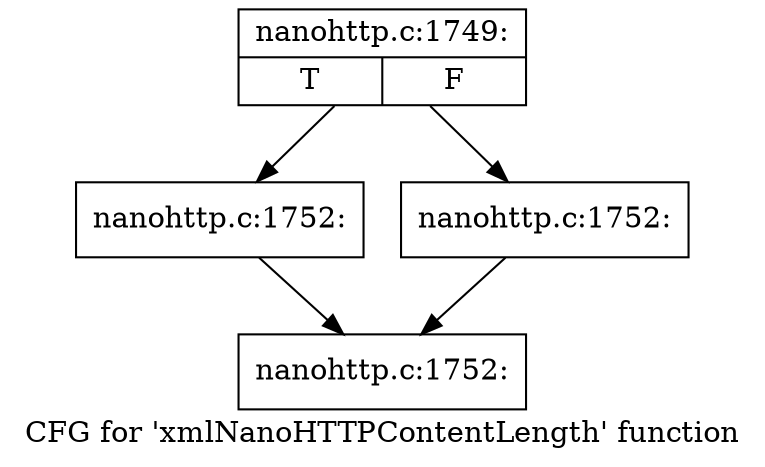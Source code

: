 digraph "CFG for 'xmlNanoHTTPContentLength' function" {
	label="CFG for 'xmlNanoHTTPContentLength' function";

	Node0x4435350 [shape=record,label="{nanohttp.c:1749:|{<s0>T|<s1>F}}"];
	Node0x4435350 -> Node0x4434890;
	Node0x4435350 -> Node0x44348e0;
	Node0x4434890 [shape=record,label="{nanohttp.c:1752:}"];
	Node0x4434890 -> Node0x4434930;
	Node0x44348e0 [shape=record,label="{nanohttp.c:1752:}"];
	Node0x44348e0 -> Node0x4434930;
	Node0x4434930 [shape=record,label="{nanohttp.c:1752:}"];
}
